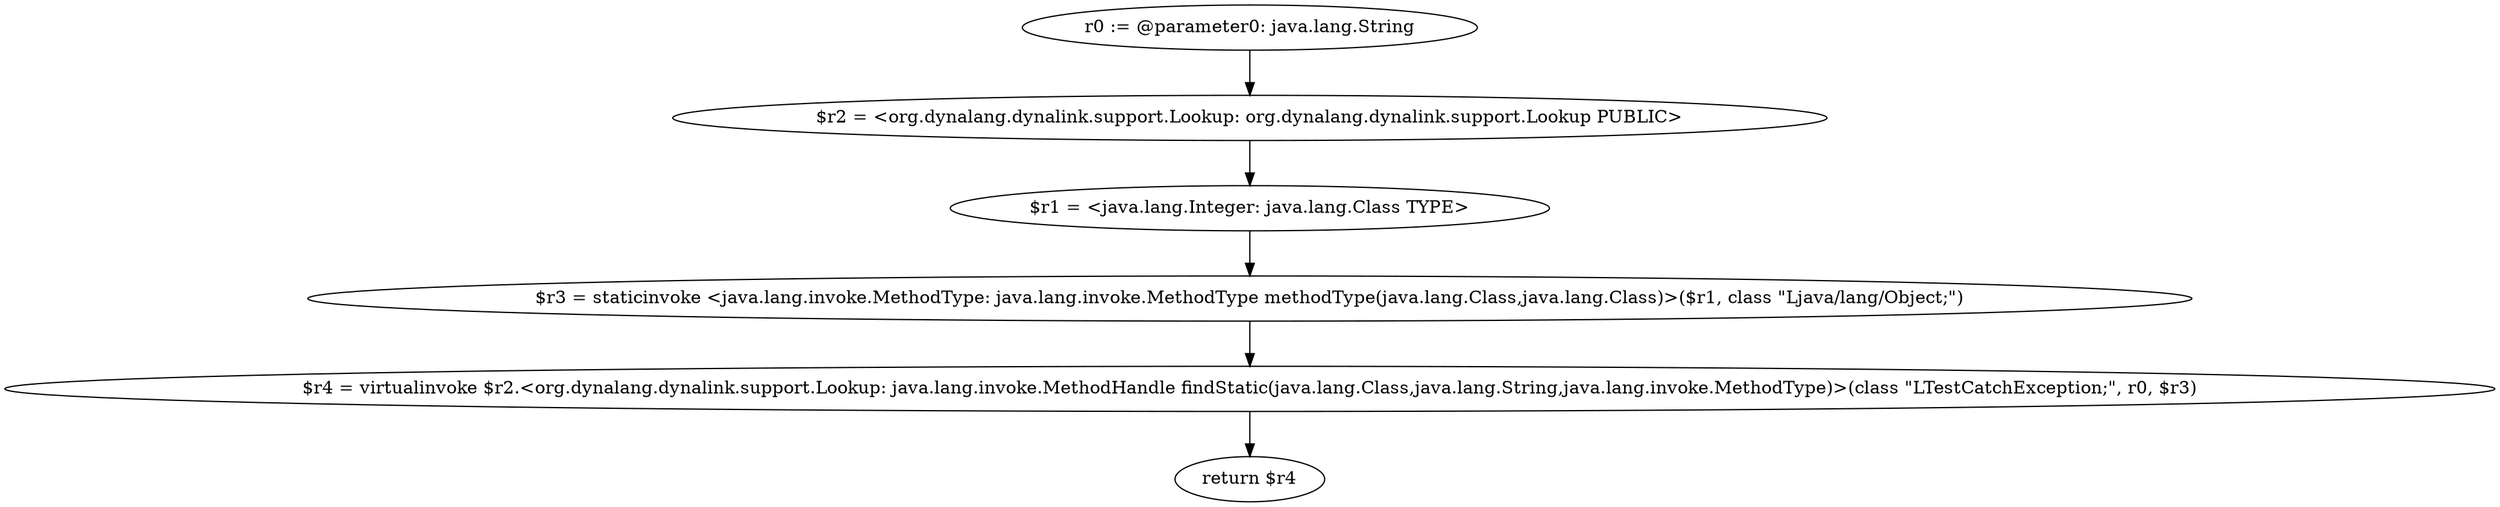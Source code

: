 digraph "unitGraph" {
    "r0 := @parameter0: java.lang.String"
    "$r2 = <org.dynalang.dynalink.support.Lookup: org.dynalang.dynalink.support.Lookup PUBLIC>"
    "$r1 = <java.lang.Integer: java.lang.Class TYPE>"
    "$r3 = staticinvoke <java.lang.invoke.MethodType: java.lang.invoke.MethodType methodType(java.lang.Class,java.lang.Class)>($r1, class \"Ljava/lang/Object;\")"
    "$r4 = virtualinvoke $r2.<org.dynalang.dynalink.support.Lookup: java.lang.invoke.MethodHandle findStatic(java.lang.Class,java.lang.String,java.lang.invoke.MethodType)>(class \"LTestCatchException;\", r0, $r3)"
    "return $r4"
    "r0 := @parameter0: java.lang.String"->"$r2 = <org.dynalang.dynalink.support.Lookup: org.dynalang.dynalink.support.Lookup PUBLIC>";
    "$r2 = <org.dynalang.dynalink.support.Lookup: org.dynalang.dynalink.support.Lookup PUBLIC>"->"$r1 = <java.lang.Integer: java.lang.Class TYPE>";
    "$r1 = <java.lang.Integer: java.lang.Class TYPE>"->"$r3 = staticinvoke <java.lang.invoke.MethodType: java.lang.invoke.MethodType methodType(java.lang.Class,java.lang.Class)>($r1, class \"Ljava/lang/Object;\")";
    "$r3 = staticinvoke <java.lang.invoke.MethodType: java.lang.invoke.MethodType methodType(java.lang.Class,java.lang.Class)>($r1, class \"Ljava/lang/Object;\")"->"$r4 = virtualinvoke $r2.<org.dynalang.dynalink.support.Lookup: java.lang.invoke.MethodHandle findStatic(java.lang.Class,java.lang.String,java.lang.invoke.MethodType)>(class \"LTestCatchException;\", r0, $r3)";
    "$r4 = virtualinvoke $r2.<org.dynalang.dynalink.support.Lookup: java.lang.invoke.MethodHandle findStatic(java.lang.Class,java.lang.String,java.lang.invoke.MethodType)>(class \"LTestCatchException;\", r0, $r3)"->"return $r4";
}
